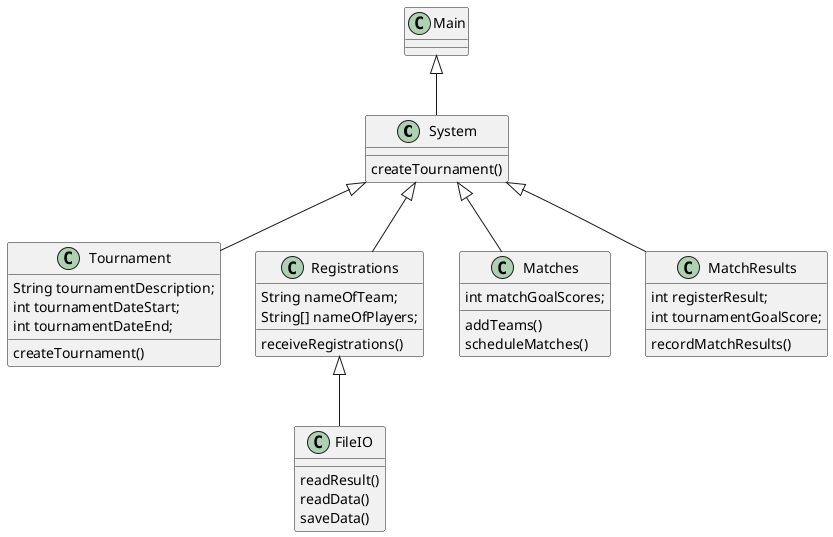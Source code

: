 @startuml
class System
{
    createTournament()
}

class Tournament
{
    String tournamentDescription;
    int tournamentDateStart;
    int tournamentDateEnd;

    createTournament()
}

class Registrations
{
    String nameOfTeam;
    String[] nameOfPlayers;

    receiveRegistrations()
}

class Matches
{
    int matchGoalScores;

    addTeams()
    scheduleMatches()
}

class MatchResults
{
    int registerResult;
    int tournamentGoalScore;

    recordMatchResults()
}

class FileIO
{
readResult()
readData()
saveData()
}

System <|-- Tournament
System <|-- Registrations
System <|-- Matches
System <|-- MatchResults
Registrations <|-- FileIO
Main <|-- System

@enduml